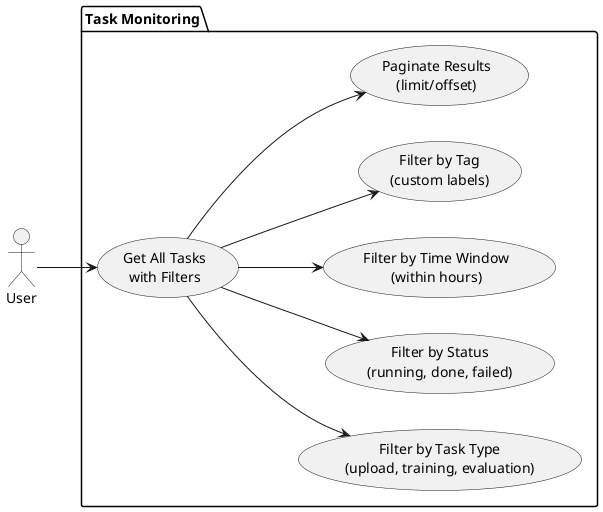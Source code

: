 @startuml use-cases-tasks
left to right direction
actor User

package "Task Monitoring" {
    usecase "Get All Tasks\nwith Filters" as GetTasks
    usecase "Filter by Task Type\n(upload, training, evaluation)" as FilterByType
    usecase "Filter by Status\n(running, done, failed)" as FilterByStatus
    usecase "Filter by Time Window\n(within hours)" as FilterByTime
    usecase "Filter by Tag\n(custom labels)" as FilterByTag
    usecase "Paginate Results\n(limit/offset)" as Paginate
}

User --> GetTasks
GetTasks --> FilterByType
GetTasks --> FilterByStatus
GetTasks --> FilterByTime
GetTasks --> FilterByTag
GetTasks --> Paginate

@enduml